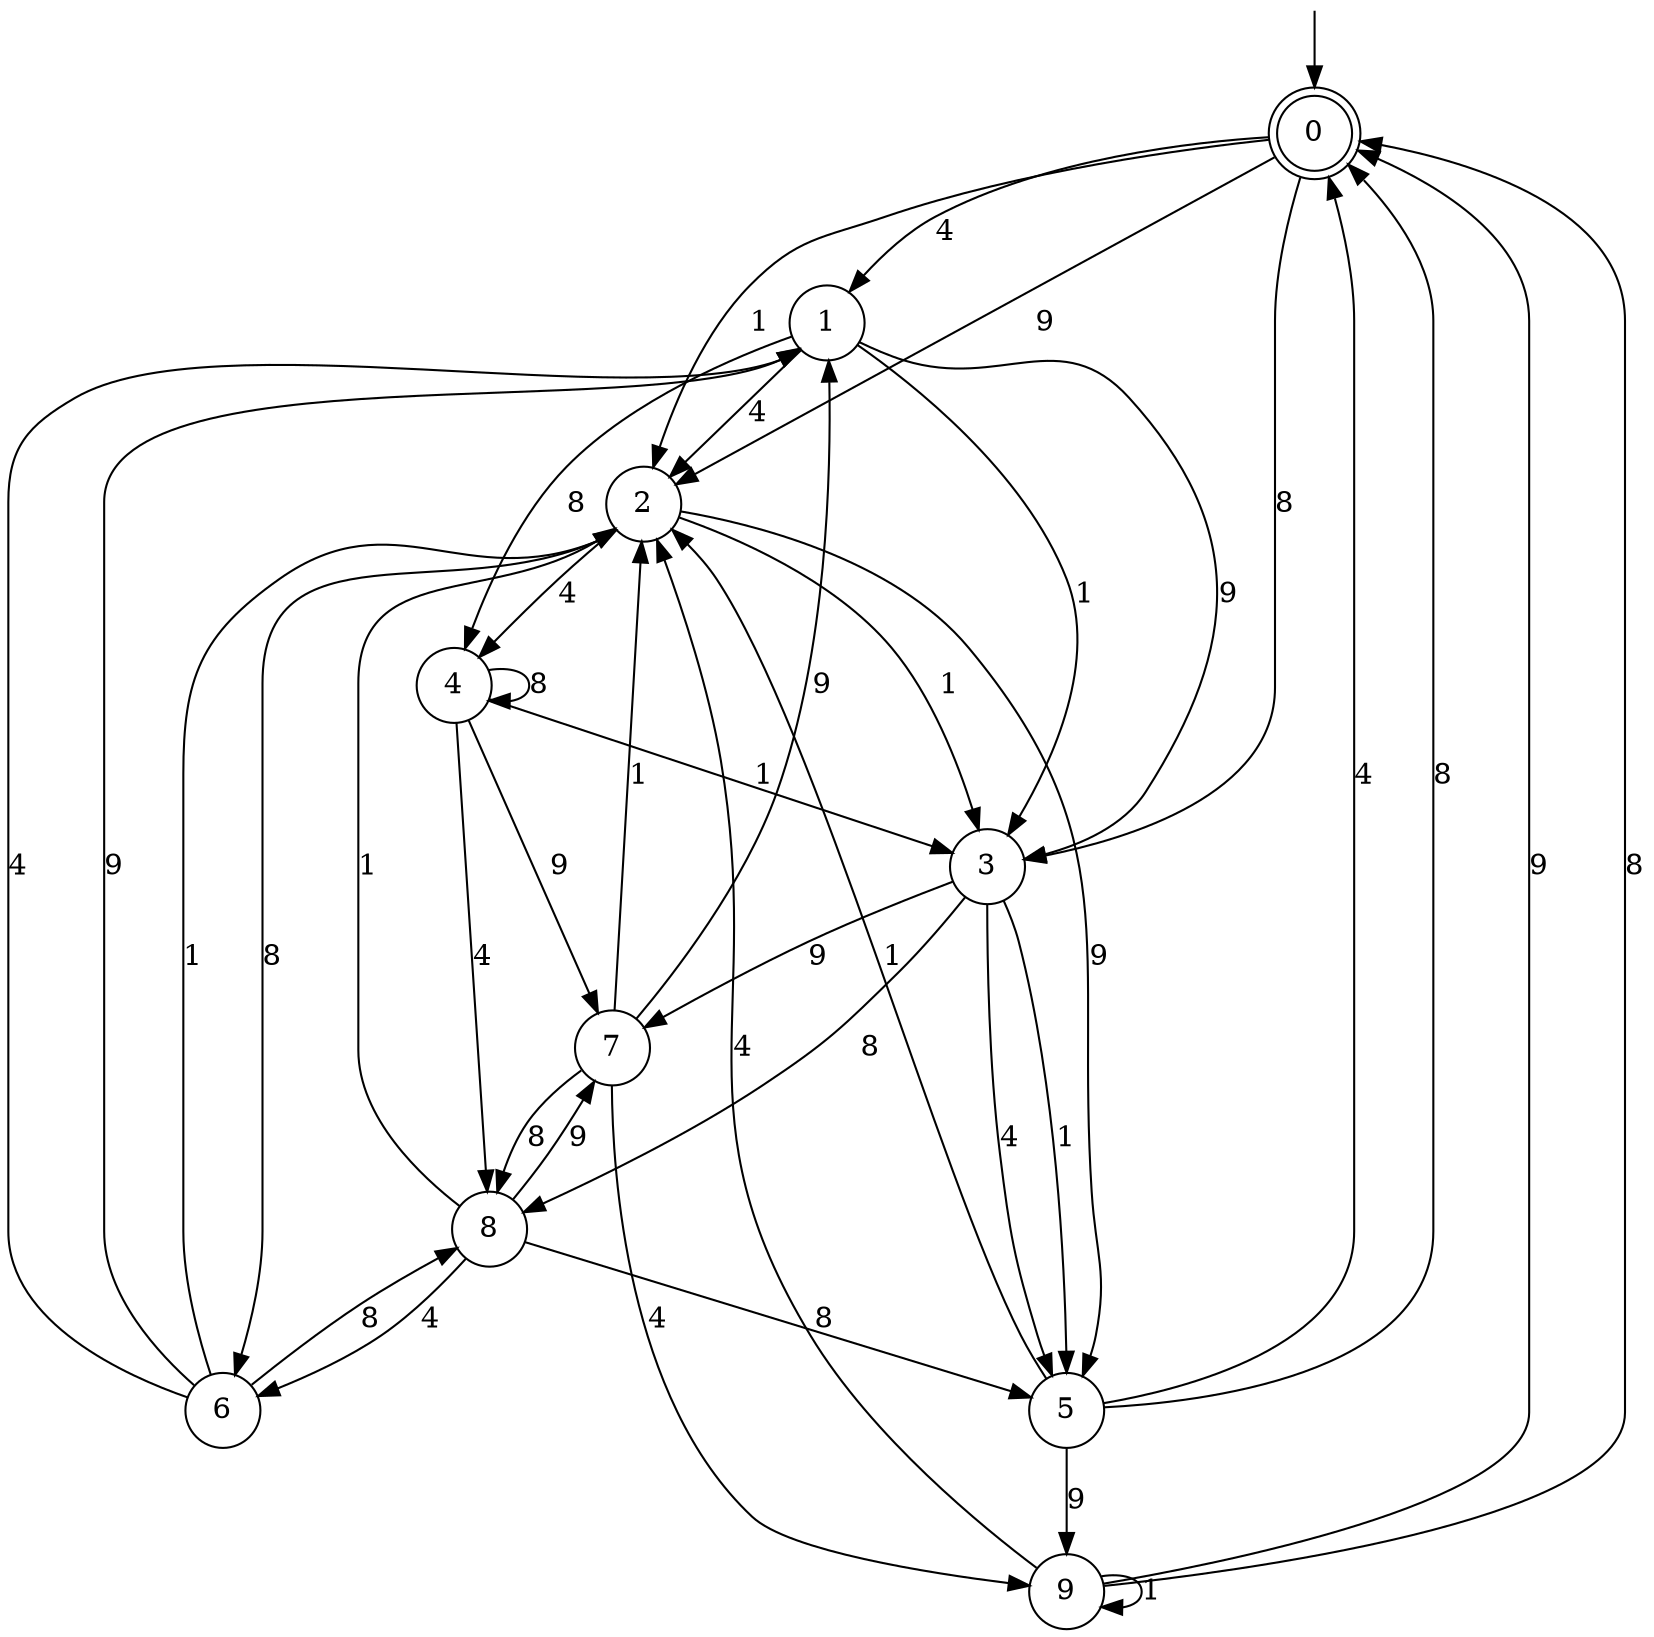 digraph g {

	s0 [shape="doublecircle" label="0"];
	s1 [shape="circle" label="1"];
	s2 [shape="circle" label="2"];
	s3 [shape="circle" label="3"];
	s4 [shape="circle" label="4"];
	s5 [shape="circle" label="5"];
	s6 [shape="circle" label="6"];
	s7 [shape="circle" label="7"];
	s8 [shape="circle" label="8"];
	s9 [shape="circle" label="9"];
	s0 -> s1 [label="4"];
	s0 -> s2 [label="9"];
	s0 -> s2 [label="1"];
	s0 -> s3 [label="8"];
	s1 -> s2 [label="4"];
	s1 -> s3 [label="9"];
	s1 -> s3 [label="1"];
	s1 -> s4 [label="8"];
	s2 -> s4 [label="4"];
	s2 -> s5 [label="9"];
	s2 -> s3 [label="1"];
	s2 -> s6 [label="8"];
	s3 -> s5 [label="4"];
	s3 -> s7 [label="9"];
	s3 -> s5 [label="1"];
	s3 -> s8 [label="8"];
	s4 -> s8 [label="4"];
	s4 -> s7 [label="9"];
	s4 -> s3 [label="1"];
	s4 -> s4 [label="8"];
	s5 -> s0 [label="4"];
	s5 -> s9 [label="9"];
	s5 -> s2 [label="1"];
	s5 -> s0 [label="8"];
	s6 -> s1 [label="4"];
	s6 -> s1 [label="9"];
	s6 -> s2 [label="1"];
	s6 -> s8 [label="8"];
	s7 -> s9 [label="4"];
	s7 -> s1 [label="9"];
	s7 -> s2 [label="1"];
	s7 -> s8 [label="8"];
	s8 -> s6 [label="4"];
	s8 -> s7 [label="9"];
	s8 -> s2 [label="1"];
	s8 -> s5 [label="8"];
	s9 -> s2 [label="4"];
	s9 -> s0 [label="9"];
	s9 -> s9 [label="1"];
	s9 -> s0 [label="8"];

__start0 [label="" shape="none" width="0" height="0"];
__start0 -> s0;

}

